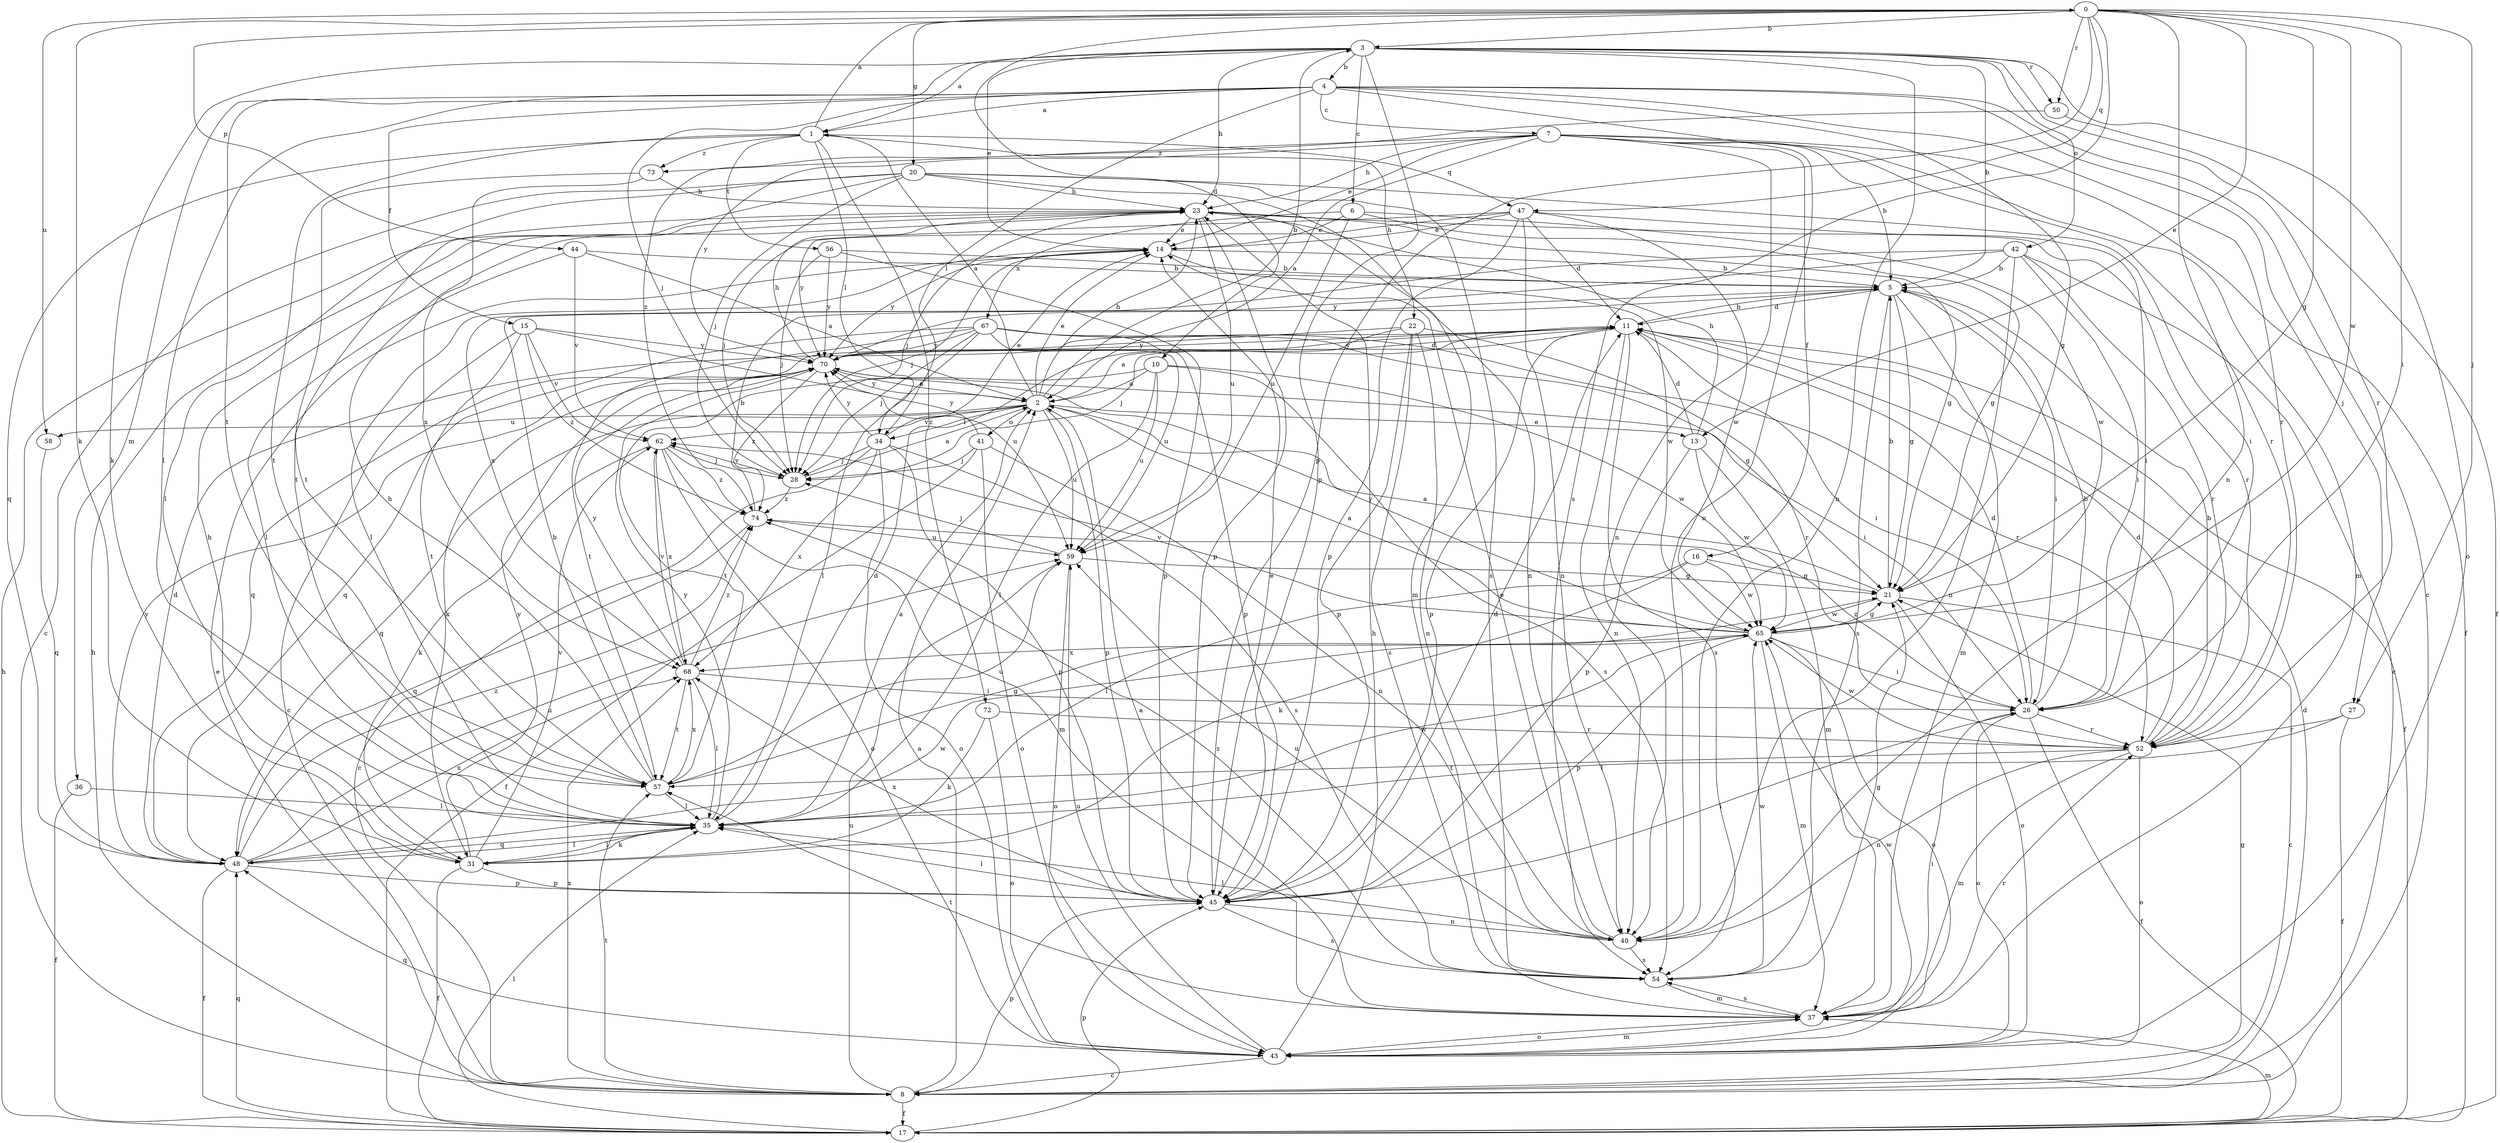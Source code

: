 strict digraph  {
0;
1;
2;
3;
4;
5;
6;
7;
8;
10;
11;
13;
14;
15;
16;
17;
20;
21;
22;
23;
26;
27;
28;
31;
34;
35;
36;
37;
40;
41;
42;
43;
44;
45;
47;
48;
50;
52;
54;
56;
57;
58;
59;
62;
65;
67;
68;
70;
72;
73;
74;
0 -> 3  [label=b];
0 -> 10  [label=d];
0 -> 13  [label=e];
0 -> 20  [label=g];
0 -> 21  [label=g];
0 -> 26  [label=i];
0 -> 27  [label=j];
0 -> 31  [label=k];
0 -> 40  [label=n];
0 -> 44  [label=p];
0 -> 45  [label=p];
0 -> 47  [label=q];
0 -> 50  [label=r];
0 -> 54  [label=s];
0 -> 58  [label=u];
0 -> 65  [label=w];
1 -> 0  [label=a];
1 -> 22  [label=h];
1 -> 34  [label=l];
1 -> 47  [label=q];
1 -> 48  [label=q];
1 -> 56  [label=t];
1 -> 57  [label=t];
1 -> 72  [label=z];
1 -> 73  [label=z];
2 -> 1  [label=a];
2 -> 3  [label=b];
2 -> 13  [label=e];
2 -> 14  [label=e];
2 -> 23  [label=h];
2 -> 34  [label=l];
2 -> 41  [label=o];
2 -> 45  [label=p];
2 -> 48  [label=q];
2 -> 58  [label=u];
2 -> 59  [label=u];
2 -> 62  [label=v];
2 -> 70  [label=y];
3 -> 1  [label=a];
3 -> 4  [label=b];
3 -> 5  [label=b];
3 -> 6  [label=c];
3 -> 14  [label=e];
3 -> 23  [label=h];
3 -> 31  [label=k];
3 -> 40  [label=n];
3 -> 42  [label=o];
3 -> 43  [label=o];
3 -> 45  [label=p];
3 -> 50  [label=r];
3 -> 52  [label=r];
3 -> 57  [label=t];
4 -> 1  [label=a];
4 -> 7  [label=c];
4 -> 8  [label=c];
4 -> 15  [label=f];
4 -> 21  [label=g];
4 -> 27  [label=j];
4 -> 28  [label=j];
4 -> 34  [label=l];
4 -> 35  [label=l];
4 -> 36  [label=m];
4 -> 40  [label=n];
4 -> 52  [label=r];
5 -> 11  [label=d];
5 -> 21  [label=g];
5 -> 26  [label=i];
5 -> 37  [label=m];
5 -> 54  [label=s];
6 -> 14  [label=e];
6 -> 21  [label=g];
6 -> 59  [label=u];
6 -> 65  [label=w];
6 -> 67  [label=x];
7 -> 2  [label=a];
7 -> 5  [label=b];
7 -> 14  [label=e];
7 -> 16  [label=f];
7 -> 17  [label=f];
7 -> 23  [label=h];
7 -> 37  [label=m];
7 -> 40  [label=n];
7 -> 52  [label=r];
7 -> 70  [label=y];
7 -> 73  [label=z];
8 -> 2  [label=a];
8 -> 11  [label=d];
8 -> 14  [label=e];
8 -> 17  [label=f];
8 -> 21  [label=g];
8 -> 23  [label=h];
8 -> 45  [label=p];
8 -> 57  [label=t];
8 -> 59  [label=u];
8 -> 68  [label=x];
10 -> 2  [label=a];
10 -> 35  [label=l];
10 -> 54  [label=s];
10 -> 57  [label=t];
10 -> 59  [label=u];
10 -> 65  [label=w];
11 -> 5  [label=b];
11 -> 17  [label=f];
11 -> 26  [label=i];
11 -> 28  [label=j];
11 -> 40  [label=n];
11 -> 45  [label=p];
11 -> 48  [label=q];
11 -> 54  [label=s];
11 -> 70  [label=y];
13 -> 11  [label=d];
13 -> 23  [label=h];
13 -> 37  [label=m];
13 -> 45  [label=p];
13 -> 65  [label=w];
14 -> 5  [label=b];
14 -> 28  [label=j];
14 -> 35  [label=l];
14 -> 65  [label=w];
14 -> 70  [label=y];
15 -> 8  [label=c];
15 -> 57  [label=t];
15 -> 59  [label=u];
15 -> 62  [label=v];
15 -> 70  [label=y];
15 -> 74  [label=z];
16 -> 21  [label=g];
16 -> 31  [label=k];
16 -> 35  [label=l];
16 -> 65  [label=w];
17 -> 23  [label=h];
17 -> 35  [label=l];
17 -> 37  [label=m];
17 -> 45  [label=p];
17 -> 48  [label=q];
20 -> 8  [label=c];
20 -> 23  [label=h];
20 -> 26  [label=i];
20 -> 28  [label=j];
20 -> 35  [label=l];
20 -> 37  [label=m];
20 -> 54  [label=s];
20 -> 57  [label=t];
21 -> 2  [label=a];
21 -> 5  [label=b];
21 -> 8  [label=c];
21 -> 43  [label=o];
21 -> 65  [label=w];
22 -> 2  [label=a];
22 -> 40  [label=n];
22 -> 45  [label=p];
22 -> 52  [label=r];
22 -> 54  [label=s];
22 -> 70  [label=y];
23 -> 14  [label=e];
23 -> 21  [label=g];
23 -> 28  [label=j];
23 -> 40  [label=n];
23 -> 45  [label=p];
23 -> 52  [label=r];
23 -> 59  [label=u];
26 -> 5  [label=b];
26 -> 11  [label=d];
26 -> 17  [label=f];
26 -> 43  [label=o];
26 -> 52  [label=r];
26 -> 74  [label=z];
27 -> 17  [label=f];
27 -> 35  [label=l];
27 -> 52  [label=r];
28 -> 2  [label=a];
28 -> 62  [label=v];
28 -> 74  [label=z];
31 -> 17  [label=f];
31 -> 23  [label=h];
31 -> 35  [label=l];
31 -> 45  [label=p];
31 -> 62  [label=v];
31 -> 70  [label=y];
34 -> 8  [label=c];
34 -> 14  [label=e];
34 -> 28  [label=j];
34 -> 43  [label=o];
34 -> 45  [label=p];
34 -> 54  [label=s];
34 -> 68  [label=x];
34 -> 70  [label=y];
35 -> 2  [label=a];
35 -> 11  [label=d];
35 -> 31  [label=k];
35 -> 48  [label=q];
35 -> 65  [label=w];
35 -> 70  [label=y];
36 -> 17  [label=f];
36 -> 35  [label=l];
37 -> 2  [label=a];
37 -> 26  [label=i];
37 -> 43  [label=o];
37 -> 52  [label=r];
37 -> 54  [label=s];
37 -> 57  [label=t];
40 -> 14  [label=e];
40 -> 35  [label=l];
40 -> 54  [label=s];
40 -> 59  [label=u];
41 -> 17  [label=f];
41 -> 28  [label=j];
41 -> 40  [label=n];
41 -> 43  [label=o];
41 -> 70  [label=y];
42 -> 5  [label=b];
42 -> 8  [label=c];
42 -> 26  [label=i];
42 -> 40  [label=n];
42 -> 52  [label=r];
42 -> 68  [label=x];
42 -> 70  [label=y];
43 -> 8  [label=c];
43 -> 23  [label=h];
43 -> 37  [label=m];
43 -> 48  [label=q];
43 -> 59  [label=u];
43 -> 65  [label=w];
44 -> 2  [label=a];
44 -> 5  [label=b];
44 -> 35  [label=l];
44 -> 62  [label=v];
45 -> 11  [label=d];
45 -> 14  [label=e];
45 -> 26  [label=i];
45 -> 35  [label=l];
45 -> 40  [label=n];
45 -> 54  [label=s];
45 -> 68  [label=x];
47 -> 11  [label=d];
47 -> 14  [label=e];
47 -> 26  [label=i];
47 -> 28  [label=j];
47 -> 40  [label=n];
47 -> 45  [label=p];
47 -> 65  [label=w];
47 -> 70  [label=y];
48 -> 11  [label=d];
48 -> 17  [label=f];
48 -> 35  [label=l];
48 -> 45  [label=p];
48 -> 59  [label=u];
48 -> 65  [label=w];
48 -> 68  [label=x];
48 -> 70  [label=y];
48 -> 74  [label=z];
50 -> 17  [label=f];
50 -> 74  [label=z];
52 -> 5  [label=b];
52 -> 11  [label=d];
52 -> 37  [label=m];
52 -> 40  [label=n];
52 -> 43  [label=o];
52 -> 57  [label=t];
52 -> 65  [label=w];
54 -> 21  [label=g];
54 -> 37  [label=m];
54 -> 65  [label=w];
54 -> 74  [label=z];
56 -> 5  [label=b];
56 -> 28  [label=j];
56 -> 45  [label=p];
56 -> 70  [label=y];
57 -> 5  [label=b];
57 -> 21  [label=g];
57 -> 23  [label=h];
57 -> 35  [label=l];
57 -> 59  [label=u];
57 -> 68  [label=x];
58 -> 48  [label=q];
59 -> 21  [label=g];
59 -> 28  [label=j];
59 -> 43  [label=o];
62 -> 28  [label=j];
62 -> 31  [label=k];
62 -> 37  [label=m];
62 -> 43  [label=o];
62 -> 68  [label=x];
62 -> 74  [label=z];
65 -> 2  [label=a];
65 -> 21  [label=g];
65 -> 26  [label=i];
65 -> 37  [label=m];
65 -> 43  [label=o];
65 -> 45  [label=p];
65 -> 62  [label=v];
65 -> 68  [label=x];
65 -> 70  [label=y];
67 -> 21  [label=g];
67 -> 28  [label=j];
67 -> 35  [label=l];
67 -> 45  [label=p];
67 -> 48  [label=q];
67 -> 52  [label=r];
67 -> 57  [label=t];
67 -> 59  [label=u];
67 -> 70  [label=y];
68 -> 26  [label=i];
68 -> 35  [label=l];
68 -> 57  [label=t];
68 -> 62  [label=v];
68 -> 70  [label=y];
68 -> 74  [label=z];
70 -> 2  [label=a];
70 -> 11  [label=d];
70 -> 23  [label=h];
70 -> 26  [label=i];
70 -> 31  [label=k];
70 -> 74  [label=z];
72 -> 31  [label=k];
72 -> 43  [label=o];
72 -> 52  [label=r];
73 -> 23  [label=h];
73 -> 57  [label=t];
73 -> 68  [label=x];
74 -> 5  [label=b];
74 -> 48  [label=q];
74 -> 59  [label=u];
}

